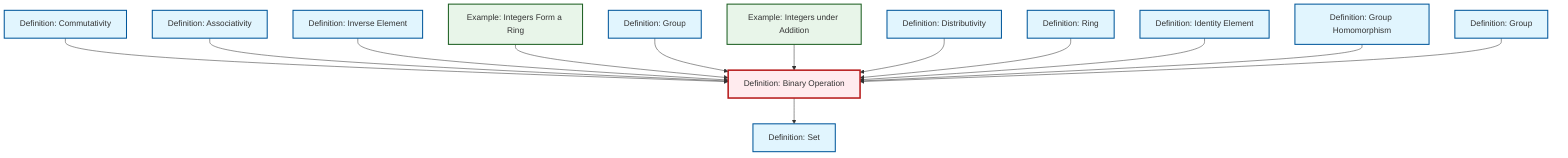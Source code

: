 graph TD
    classDef definition fill:#e1f5fe,stroke:#01579b,stroke-width:2px
    classDef theorem fill:#f3e5f5,stroke:#4a148c,stroke-width:2px
    classDef axiom fill:#fff3e0,stroke:#e65100,stroke-width:2px
    classDef example fill:#e8f5e9,stroke:#1b5e20,stroke-width:2px
    classDef current fill:#ffebee,stroke:#b71c1c,stroke-width:3px
    ex-integers-ring["Example: Integers Form a Ring"]:::example
    def-commutativity["Definition: Commutativity"]:::definition
    ex-integers-addition["Example: Integers under Addition"]:::example
    def-group-example["Definition: Group"]:::definition
    def-binary-operation["Definition: Binary Operation"]:::definition
    def-associativity["Definition: Associativity"]:::definition
    def-identity-element["Definition: Identity Element"]:::definition
    def-homomorphism["Definition: Group Homomorphism"]:::definition
    def-group["Definition: Group"]:::definition
    def-inverse-element["Definition: Inverse Element"]:::definition
    def-ring["Definition: Ring"]:::definition
    def-distributivity["Definition: Distributivity"]:::definition
    def-set["Definition: Set"]:::definition
    def-commutativity --> def-binary-operation
    def-associativity --> def-binary-operation
    def-inverse-element --> def-binary-operation
    ex-integers-ring --> def-binary-operation
    def-binary-operation --> def-set
    def-group-example --> def-binary-operation
    ex-integers-addition --> def-binary-operation
    def-distributivity --> def-binary-operation
    def-ring --> def-binary-operation
    def-identity-element --> def-binary-operation
    def-homomorphism --> def-binary-operation
    def-group --> def-binary-operation
    class def-binary-operation current